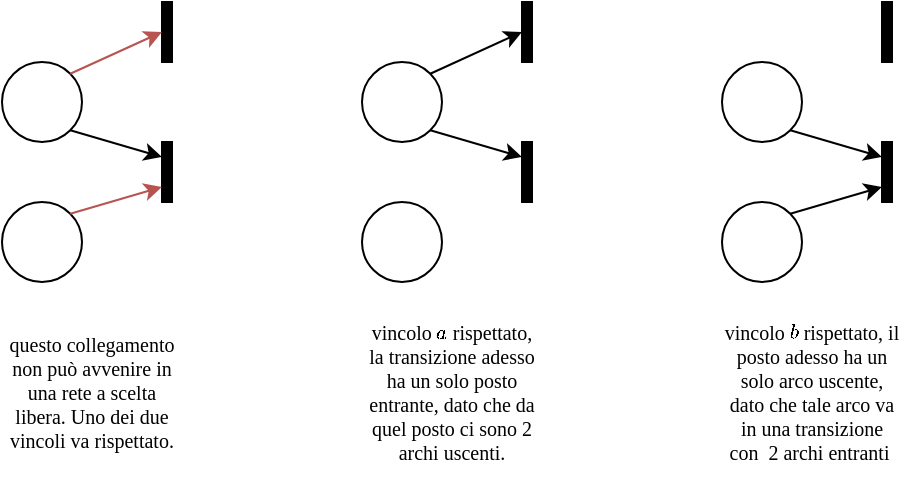 <mxfile version="24.7.17">
  <diagram name="Pagina-1" id="KQLSlr59xOzLlggf0zGA">
    <mxGraphModel dx="676" dy="391" grid="1" gridSize="10" guides="1" tooltips="1" connect="1" arrows="1" fold="1" page="1" pageScale="1" pageWidth="827" pageHeight="1169" math="1" shadow="0">
      <root>
        <mxCell id="0" />
        <mxCell id="1" parent="0" />
        <mxCell id="4g0ZVDvBsmE5eNXcazLT-1" value="" style="ellipse;whiteSpace=wrap;html=1;aspect=fixed;fillColor=none;" vertex="1" parent="1">
          <mxGeometry x="90" y="330" width="40" height="40" as="geometry" />
        </mxCell>
        <mxCell id="4g0ZVDvBsmE5eNXcazLT-2" value="" style="rounded=0;whiteSpace=wrap;html=1;fillColor=#000000;" vertex="1" parent="1">
          <mxGeometry x="170" y="370" width="5" height="30" as="geometry" />
        </mxCell>
        <mxCell id="4g0ZVDvBsmE5eNXcazLT-3" value="" style="rounded=0;whiteSpace=wrap;html=1;fillColor=#000000;" vertex="1" parent="1">
          <mxGeometry x="170" y="300" width="5" height="30" as="geometry" />
        </mxCell>
        <mxCell id="4g0ZVDvBsmE5eNXcazLT-5" value="" style="ellipse;whiteSpace=wrap;html=1;aspect=fixed;fillColor=none;" vertex="1" parent="1">
          <mxGeometry x="90" y="400" width="40" height="40" as="geometry" />
        </mxCell>
        <mxCell id="4g0ZVDvBsmE5eNXcazLT-7" value="" style="endArrow=classic;html=1;rounded=0;exitX=1;exitY=0;exitDx=0;exitDy=0;entryX=0;entryY=0.75;entryDx=0;entryDy=0;fillColor=#f8cecc;strokeColor=#b85450;" edge="1" parent="1" source="4g0ZVDvBsmE5eNXcazLT-5" target="4g0ZVDvBsmE5eNXcazLT-2">
          <mxGeometry width="50" height="50" relative="1" as="geometry">
            <mxPoint x="160" y="410" as="sourcePoint" />
            <mxPoint x="210" y="360" as="targetPoint" />
          </mxGeometry>
        </mxCell>
        <mxCell id="4g0ZVDvBsmE5eNXcazLT-8" value="" style="endArrow=classic;html=1;rounded=0;exitX=1;exitY=1;exitDx=0;exitDy=0;entryX=0;entryY=0.25;entryDx=0;entryDy=0;" edge="1" parent="1" source="4g0ZVDvBsmE5eNXcazLT-1" target="4g0ZVDvBsmE5eNXcazLT-2">
          <mxGeometry width="50" height="50" relative="1" as="geometry">
            <mxPoint x="140" y="430" as="sourcePoint" />
            <mxPoint x="180" y="403" as="targetPoint" />
          </mxGeometry>
        </mxCell>
        <mxCell id="4g0ZVDvBsmE5eNXcazLT-9" value="" style="endArrow=classic;html=1;rounded=0;exitX=1;exitY=0;exitDx=0;exitDy=0;entryX=0;entryY=0.5;entryDx=0;entryDy=0;fillColor=#f8cecc;strokeColor=#b85450;" edge="1" parent="1" source="4g0ZVDvBsmE5eNXcazLT-1" target="4g0ZVDvBsmE5eNXcazLT-3">
          <mxGeometry width="50" height="50" relative="1" as="geometry">
            <mxPoint x="110" y="330" as="sourcePoint" />
            <mxPoint x="156" y="317" as="targetPoint" />
          </mxGeometry>
        </mxCell>
        <mxCell id="4g0ZVDvBsmE5eNXcazLT-10" value="questo collegamento non può avvenire in una rete a scelta libera. Uno dei due vincoli va rispettato." style="text;html=1;align=center;verticalAlign=middle;whiteSpace=wrap;rounded=0;fontFamily=Times New Roman;fontSize=10;" vertex="1" parent="1">
          <mxGeometry x="90" y="450" width="90" height="90" as="geometry" />
        </mxCell>
        <mxCell id="4g0ZVDvBsmE5eNXcazLT-11" value="" style="ellipse;whiteSpace=wrap;html=1;aspect=fixed;fillColor=none;" vertex="1" parent="1">
          <mxGeometry x="270" y="330" width="40" height="40" as="geometry" />
        </mxCell>
        <mxCell id="4g0ZVDvBsmE5eNXcazLT-12" value="" style="rounded=0;whiteSpace=wrap;html=1;fillColor=#000000;" vertex="1" parent="1">
          <mxGeometry x="350" y="370" width="5" height="30" as="geometry" />
        </mxCell>
        <mxCell id="4g0ZVDvBsmE5eNXcazLT-13" value="" style="rounded=0;whiteSpace=wrap;html=1;fillColor=#000000;" vertex="1" parent="1">
          <mxGeometry x="350" y="300" width="5" height="30" as="geometry" />
        </mxCell>
        <mxCell id="4g0ZVDvBsmE5eNXcazLT-14" value="" style="ellipse;whiteSpace=wrap;html=1;aspect=fixed;fillColor=none;" vertex="1" parent="1">
          <mxGeometry x="270" y="400" width="40" height="40" as="geometry" />
        </mxCell>
        <mxCell id="4g0ZVDvBsmE5eNXcazLT-16" value="" style="endArrow=classic;html=1;rounded=0;exitX=1;exitY=1;exitDx=0;exitDy=0;entryX=0;entryY=0.25;entryDx=0;entryDy=0;" edge="1" parent="1" source="4g0ZVDvBsmE5eNXcazLT-11" target="4g0ZVDvBsmE5eNXcazLT-12">
          <mxGeometry width="50" height="50" relative="1" as="geometry">
            <mxPoint x="320" y="430" as="sourcePoint" />
            <mxPoint x="360" y="403" as="targetPoint" />
          </mxGeometry>
        </mxCell>
        <mxCell id="4g0ZVDvBsmE5eNXcazLT-17" value="" style="endArrow=classic;html=1;rounded=0;exitX=1;exitY=0;exitDx=0;exitDy=0;entryX=0;entryY=0.5;entryDx=0;entryDy=0;" edge="1" parent="1" source="4g0ZVDvBsmE5eNXcazLT-11" target="4g0ZVDvBsmE5eNXcazLT-13">
          <mxGeometry width="50" height="50" relative="1" as="geometry">
            <mxPoint x="290" y="330" as="sourcePoint" />
            <mxPoint x="336" y="317" as="targetPoint" />
          </mxGeometry>
        </mxCell>
        <mxCell id="4g0ZVDvBsmE5eNXcazLT-18" value="vincolo \(a\) rispettato, la transizione adesso ha un solo posto entrante, dato che da quel posto ci sono 2 archi uscenti." style="text;html=1;align=center;verticalAlign=middle;whiteSpace=wrap;rounded=0;fontFamily=Times New Roman;fontSize=10;" vertex="1" parent="1">
          <mxGeometry x="270" y="450" width="90" height="90" as="geometry" />
        </mxCell>
        <mxCell id="4g0ZVDvBsmE5eNXcazLT-19" value="" style="ellipse;whiteSpace=wrap;html=1;aspect=fixed;fillColor=none;" vertex="1" parent="1">
          <mxGeometry x="450" y="330" width="40" height="40" as="geometry" />
        </mxCell>
        <mxCell id="4g0ZVDvBsmE5eNXcazLT-20" value="" style="rounded=0;whiteSpace=wrap;html=1;fillColor=#000000;" vertex="1" parent="1">
          <mxGeometry x="530" y="370" width="5" height="30" as="geometry" />
        </mxCell>
        <mxCell id="4g0ZVDvBsmE5eNXcazLT-21" value="" style="rounded=0;whiteSpace=wrap;html=1;fillColor=#000000;" vertex="1" parent="1">
          <mxGeometry x="530" y="300" width="5" height="30" as="geometry" />
        </mxCell>
        <mxCell id="4g0ZVDvBsmE5eNXcazLT-22" value="" style="ellipse;whiteSpace=wrap;html=1;aspect=fixed;fillColor=none;" vertex="1" parent="1">
          <mxGeometry x="450" y="400" width="40" height="40" as="geometry" />
        </mxCell>
        <mxCell id="4g0ZVDvBsmE5eNXcazLT-23" value="" style="endArrow=classic;html=1;rounded=0;exitX=1;exitY=1;exitDx=0;exitDy=0;entryX=0;entryY=0.25;entryDx=0;entryDy=0;" edge="1" parent="1" source="4g0ZVDvBsmE5eNXcazLT-19" target="4g0ZVDvBsmE5eNXcazLT-20">
          <mxGeometry width="50" height="50" relative="1" as="geometry">
            <mxPoint x="500" y="430" as="sourcePoint" />
            <mxPoint x="540" y="403" as="targetPoint" />
          </mxGeometry>
        </mxCell>
        <mxCell id="4g0ZVDvBsmE5eNXcazLT-25" value="vincolo \(b\) rispettato, il posto adesso ha un solo arco uscente, dato che tale arco va in una transizione con&amp;nbsp; 2 archi entranti&amp;nbsp;" style="text;html=1;align=center;verticalAlign=middle;whiteSpace=wrap;rounded=0;fontFamily=Times New Roman;fontSize=10;" vertex="1" parent="1">
          <mxGeometry x="450" y="450" width="90" height="90" as="geometry" />
        </mxCell>
        <mxCell id="4g0ZVDvBsmE5eNXcazLT-26" value="" style="endArrow=classic;html=1;rounded=0;exitX=1;exitY=0;exitDx=0;exitDy=0;entryX=0;entryY=0.75;entryDx=0;entryDy=0;" edge="1" parent="1" source="4g0ZVDvBsmE5eNXcazLT-22" target="4g0ZVDvBsmE5eNXcazLT-20">
          <mxGeometry width="50" height="50" relative="1" as="geometry">
            <mxPoint x="484" y="404" as="sourcePoint" />
            <mxPoint x="530" y="390" as="targetPoint" />
          </mxGeometry>
        </mxCell>
      </root>
    </mxGraphModel>
  </diagram>
</mxfile>
